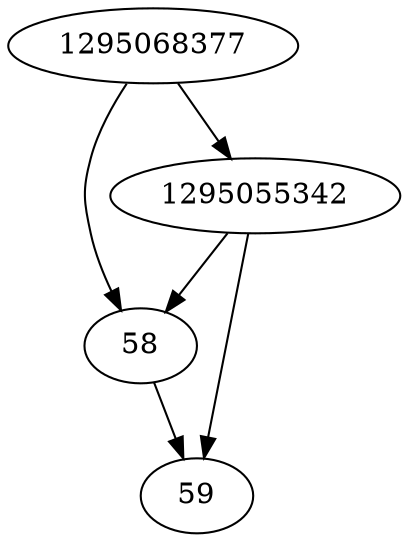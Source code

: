 strict digraph  {
1295068377;
58;
59;
1295055342;
1295068377 -> 1295055342;
1295068377 -> 58;
58 -> 59;
1295055342 -> 58;
1295055342 -> 59;
}
